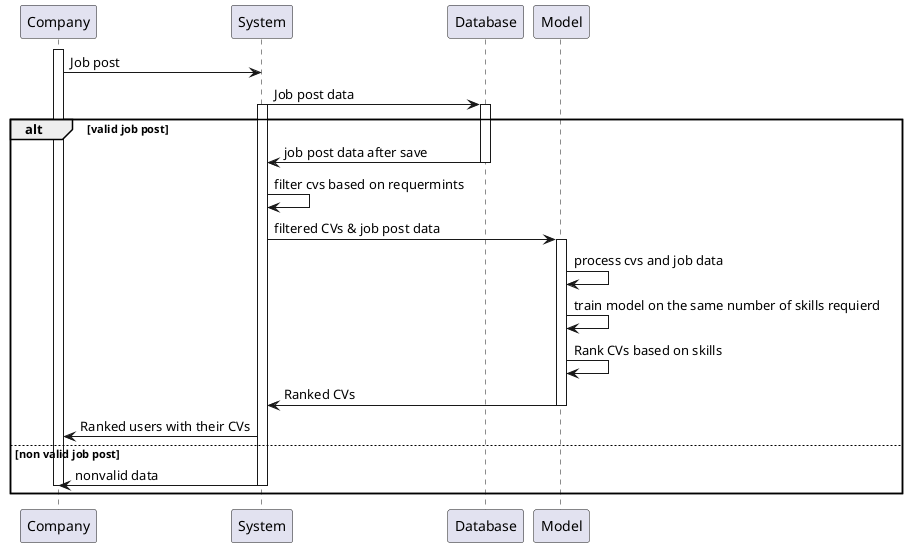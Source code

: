 <!-- task definition -->
<taskdef name="plantuml" classname="net.sourceforge.plantuml.ant.PlantUmlTask" classpath="plantuml.jar" />
<!-- process diagram.txt file -->
<target name="images">
<plantuml format="pdf">
<fileset file="diagram.txt" />
</plantuml>
</target>
@startuml test

activate Company


Company->System : Job post 
System->Database : Job post data
activate Database
alt valid job post 
    activate System
    Database -> System: job post data after save
    deactivate Database
    System -> System : filter cvs based on requermints 
    System -> Model : filtered CVs & job post data
    activate Model
    Model -> Model : process cvs and job data 
    Model -> Model : train model on the same number of skills requierd 
    Model -> Model : Rank CVs based on skills
    Model -> System : Ranked CVs
    deactivate Model 
    System -> Company : Ranked users with their CVs
else non valid job post 

    System -> Company : nonvalid data  
    deactivate System 
    deactivate Company 

end
@enduml